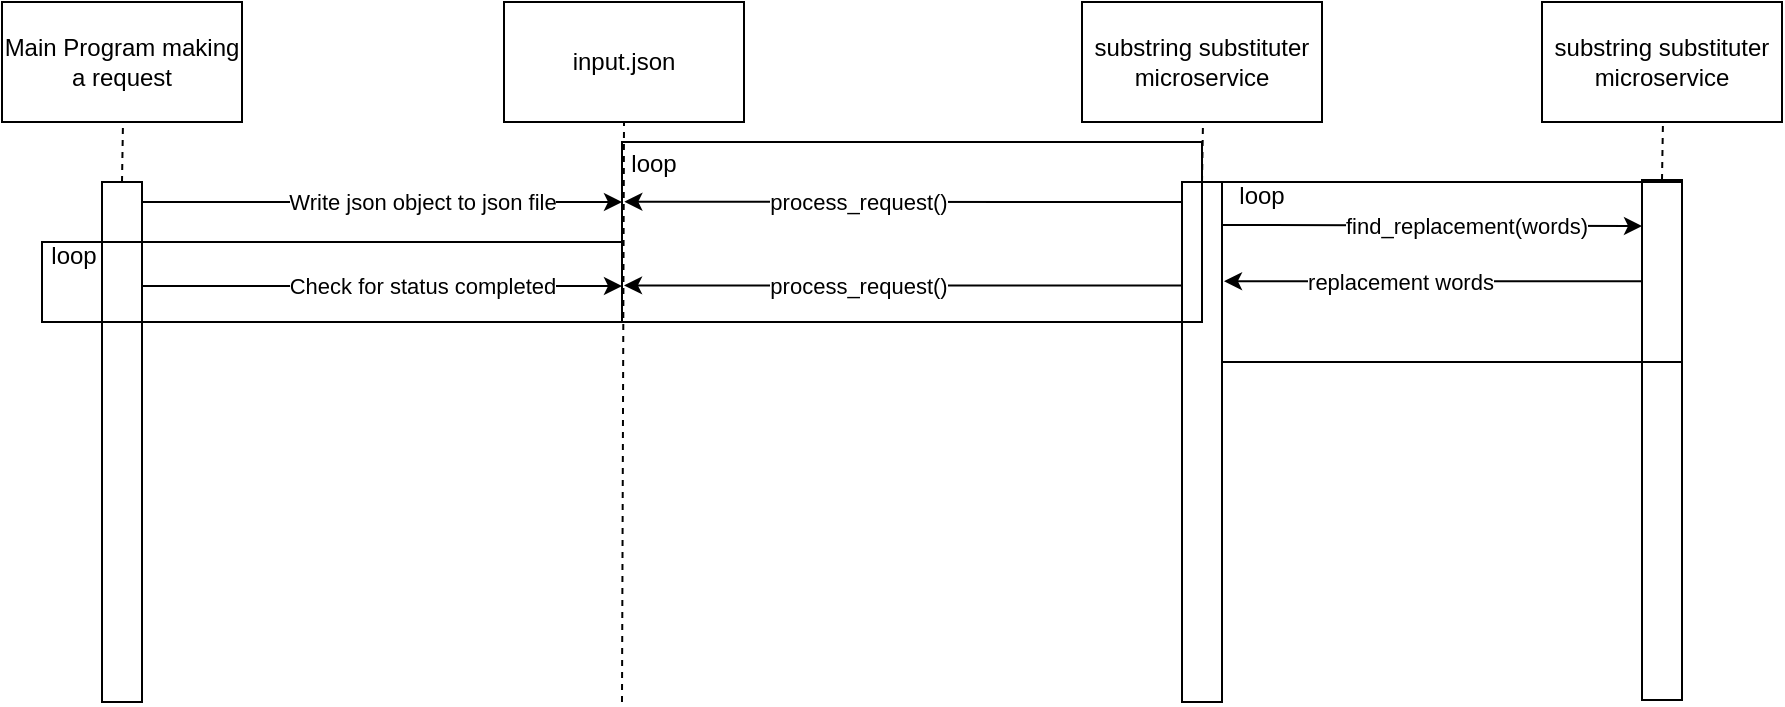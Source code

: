 <mxfile version="24.8.4">
  <diagram name="Page-1" id="vBnKskoRQ8al3mpe06BZ">
    <mxGraphModel dx="975" dy="1354" grid="1" gridSize="10" guides="1" tooltips="1" connect="1" arrows="1" fold="1" page="1" pageScale="1" pageWidth="1100" pageHeight="850" math="0" shadow="0">
      <root>
        <mxCell id="0" />
        <mxCell id="1" parent="0" />
        <mxCell id="MjJoKbZfdIGcCqcijv6L-1" value="Main Program making a request" style="rounded=0;whiteSpace=wrap;html=1;" vertex="1" parent="1">
          <mxGeometry x="110" y="270" width="120" height="60" as="geometry" />
        </mxCell>
        <mxCell id="MjJoKbZfdIGcCqcijv6L-2" value="input.json" style="rounded=0;whiteSpace=wrap;html=1;" vertex="1" parent="1">
          <mxGeometry x="361" y="270" width="120" height="60" as="geometry" />
        </mxCell>
        <mxCell id="MjJoKbZfdIGcCqcijv6L-3" value="substring substituter&lt;div&gt;microservice&lt;/div&gt;" style="rounded=0;whiteSpace=wrap;html=1;" vertex="1" parent="1">
          <mxGeometry x="650" y="270" width="120" height="60" as="geometry" />
        </mxCell>
        <mxCell id="MjJoKbZfdIGcCqcijv6L-4" value="" style="endArrow=none;dashed=1;html=1;rounded=0;entryX=0.5;entryY=1;entryDx=0;entryDy=0;" edge="1" parent="1" target="MjJoKbZfdIGcCqcijv6L-2">
          <mxGeometry width="50" height="50" relative="1" as="geometry">
            <mxPoint x="420" y="620" as="sourcePoint" />
            <mxPoint x="360" y="560" as="targetPoint" />
          </mxGeometry>
        </mxCell>
        <mxCell id="MjJoKbZfdIGcCqcijv6L-5" value="" style="endArrow=none;dashed=1;html=1;rounded=0;entryX=0.5;entryY=1;entryDx=0;entryDy=0;" edge="1" parent="1">
          <mxGeometry width="50" height="50" relative="1" as="geometry">
            <mxPoint x="170" y="360" as="sourcePoint" />
            <mxPoint x="170.5" y="330" as="targetPoint" />
          </mxGeometry>
        </mxCell>
        <mxCell id="MjJoKbZfdIGcCqcijv6L-6" value="" style="endArrow=none;dashed=1;html=1;rounded=0;entryX=0.5;entryY=1;entryDx=0;entryDy=0;" edge="1" parent="1">
          <mxGeometry width="50" height="50" relative="1" as="geometry">
            <mxPoint x="710" y="360" as="sourcePoint" />
            <mxPoint x="710.5" y="330" as="targetPoint" />
          </mxGeometry>
        </mxCell>
        <mxCell id="MjJoKbZfdIGcCqcijv6L-9" value="" style="rounded=0;whiteSpace=wrap;html=1;" vertex="1" parent="1">
          <mxGeometry x="160" y="360" width="20" height="260" as="geometry" />
        </mxCell>
        <mxCell id="MjJoKbZfdIGcCqcijv6L-10" value="" style="rounded=0;whiteSpace=wrap;html=1;" vertex="1" parent="1">
          <mxGeometry x="700" y="360" width="20" height="260" as="geometry" />
        </mxCell>
        <mxCell id="MjJoKbZfdIGcCqcijv6L-11" value="" style="rounded=0;whiteSpace=wrap;html=1;fillColor=none;" vertex="1" parent="1">
          <mxGeometry x="130" y="390" width="290" height="40" as="geometry" />
        </mxCell>
        <mxCell id="MjJoKbZfdIGcCqcijv6L-12" value="loop" style="text;html=1;align=center;verticalAlign=middle;whiteSpace=wrap;rounded=0;" vertex="1" parent="1">
          <mxGeometry x="116" y="382" width="60" height="30" as="geometry" />
        </mxCell>
        <mxCell id="MjJoKbZfdIGcCqcijv6L-13" value="" style="endArrow=classic;html=1;rounded=0;verticalAlign=top;" edge="1" parent="1">
          <mxGeometry width="50" height="50" relative="1" as="geometry">
            <mxPoint x="180" y="412" as="sourcePoint" />
            <mxPoint x="420" y="412" as="targetPoint" />
          </mxGeometry>
        </mxCell>
        <mxCell id="MjJoKbZfdIGcCqcijv6L-16" value="&lt;font style=&quot;font-size: 11px;&quot;&gt;Check for status completed&lt;/font&gt;" style="edgeLabel;html=1;align=center;verticalAlign=middle;resizable=0;points=[];" vertex="1" connectable="0" parent="MjJoKbZfdIGcCqcijv6L-13">
          <mxGeometry x="0.164" relative="1" as="geometry">
            <mxPoint as="offset" />
          </mxGeometry>
        </mxCell>
        <mxCell id="MjJoKbZfdIGcCqcijv6L-17" value="" style="endArrow=classic;html=1;rounded=0;verticalAlign=top;" edge="1" parent="1">
          <mxGeometry width="50" height="50" relative="1" as="geometry">
            <mxPoint x="180" y="370" as="sourcePoint" />
            <mxPoint x="420" y="370" as="targetPoint" />
          </mxGeometry>
        </mxCell>
        <mxCell id="MjJoKbZfdIGcCqcijv6L-18" value="&lt;font style=&quot;font-size: 11px;&quot;&gt;Write json object to json file&lt;/font&gt;" style="edgeLabel;html=1;align=center;verticalAlign=middle;resizable=0;points=[];" vertex="1" connectable="0" parent="MjJoKbZfdIGcCqcijv6L-17">
          <mxGeometry x="0.164" relative="1" as="geometry">
            <mxPoint as="offset" />
          </mxGeometry>
        </mxCell>
        <mxCell id="MjJoKbZfdIGcCqcijv6L-19" value="" style="rounded=0;whiteSpace=wrap;html=1;fillColor=none;" vertex="1" parent="1">
          <mxGeometry x="420" y="340" width="290" height="90" as="geometry" />
        </mxCell>
        <mxCell id="MjJoKbZfdIGcCqcijv6L-20" value="loop" style="text;html=1;align=center;verticalAlign=middle;whiteSpace=wrap;rounded=0;" vertex="1" parent="1">
          <mxGeometry x="406" y="336" width="60" height="30" as="geometry" />
        </mxCell>
        <mxCell id="MjJoKbZfdIGcCqcijv6L-21" value="" style="endArrow=classic;html=1;rounded=0;verticalAlign=top;entryX=0.004;entryY=0.332;entryDx=0;entryDy=0;entryPerimeter=0;exitX=0.966;exitY=0.333;exitDx=0;exitDy=0;exitPerimeter=0;" edge="1" parent="1" source="MjJoKbZfdIGcCqcijv6L-19" target="MjJoKbZfdIGcCqcijv6L-19">
          <mxGeometry width="50" height="50" relative="1" as="geometry">
            <mxPoint x="627.407" y="590" as="sourcePoint" />
            <mxPoint x="466" y="382.002" as="targetPoint" />
          </mxGeometry>
        </mxCell>
        <mxCell id="MjJoKbZfdIGcCqcijv6L-22" value="process_request()" style="edgeLabel;html=1;align=center;verticalAlign=middle;resizable=0;points=[];" vertex="1" connectable="0" parent="MjJoKbZfdIGcCqcijv6L-21">
          <mxGeometry x="0.164" relative="1" as="geometry">
            <mxPoint as="offset" />
          </mxGeometry>
        </mxCell>
        <mxCell id="MjJoKbZfdIGcCqcijv6L-23" value="" style="endArrow=classic;html=1;rounded=0;verticalAlign=top;entryX=0.004;entryY=0.332;entryDx=0;entryDy=0;entryPerimeter=0;exitX=0.966;exitY=0.333;exitDx=0;exitDy=0;exitPerimeter=0;" edge="1" parent="1">
          <mxGeometry width="50" height="50" relative="1" as="geometry">
            <mxPoint x="700" y="411.69" as="sourcePoint" />
            <mxPoint x="421" y="411.69" as="targetPoint" />
          </mxGeometry>
        </mxCell>
        <mxCell id="MjJoKbZfdIGcCqcijv6L-24" value="process_request()" style="edgeLabel;html=1;align=center;verticalAlign=middle;resizable=0;points=[];" vertex="1" connectable="0" parent="MjJoKbZfdIGcCqcijv6L-23">
          <mxGeometry x="0.164" relative="1" as="geometry">
            <mxPoint as="offset" />
          </mxGeometry>
        </mxCell>
        <mxCell id="MjJoKbZfdIGcCqcijv6L-26" value="substring substituter&lt;div&gt;microservice&lt;/div&gt;" style="rounded=0;whiteSpace=wrap;html=1;" vertex="1" parent="1">
          <mxGeometry x="880" y="270" width="120" height="60" as="geometry" />
        </mxCell>
        <mxCell id="MjJoKbZfdIGcCqcijv6L-28" value="" style="endArrow=none;dashed=1;html=1;rounded=0;entryX=0.5;entryY=1;entryDx=0;entryDy=0;" edge="1" parent="1">
          <mxGeometry width="50" height="50" relative="1" as="geometry">
            <mxPoint x="940" y="359" as="sourcePoint" />
            <mxPoint x="940.5" y="329" as="targetPoint" />
          </mxGeometry>
        </mxCell>
        <mxCell id="MjJoKbZfdIGcCqcijv6L-29" value="" style="rounded=0;whiteSpace=wrap;html=1;" vertex="1" parent="1">
          <mxGeometry x="930" y="359" width="20" height="260" as="geometry" />
        </mxCell>
        <mxCell id="MjJoKbZfdIGcCqcijv6L-30" value="" style="rounded=0;whiteSpace=wrap;html=1;fillColor=none;" vertex="1" parent="1">
          <mxGeometry x="720" y="360" width="230" height="90" as="geometry" />
        </mxCell>
        <mxCell id="MjJoKbZfdIGcCqcijv6L-31" value="loop" style="text;html=1;align=center;verticalAlign=middle;whiteSpace=wrap;rounded=0;" vertex="1" parent="1">
          <mxGeometry x="710" y="352" width="60" height="30" as="geometry" />
        </mxCell>
        <mxCell id="MjJoKbZfdIGcCqcijv6L-32" value="" style="endArrow=classic;html=1;rounded=0;verticalAlign=top;" edge="1" parent="1">
          <mxGeometry width="50" height="50" relative="1" as="geometry">
            <mxPoint x="720" y="381.5" as="sourcePoint" />
            <mxPoint x="930" y="382" as="targetPoint" />
          </mxGeometry>
        </mxCell>
        <mxCell id="MjJoKbZfdIGcCqcijv6L-33" value="&lt;font style=&quot;font-size: 11px;&quot;&gt;find_replacement(words)&lt;/font&gt;" style="edgeLabel;html=1;align=center;verticalAlign=middle;resizable=0;points=[];" vertex="1" connectable="0" parent="MjJoKbZfdIGcCqcijv6L-32">
          <mxGeometry x="0.164" relative="1" as="geometry">
            <mxPoint as="offset" />
          </mxGeometry>
        </mxCell>
        <mxCell id="MjJoKbZfdIGcCqcijv6L-37" value="" style="endArrow=classic;html=1;rounded=0;verticalAlign=top;entryX=0.004;entryY=0.332;entryDx=0;entryDy=0;entryPerimeter=0;" edge="1" parent="1">
          <mxGeometry width="50" height="50" relative="1" as="geometry">
            <mxPoint x="930" y="409.57" as="sourcePoint" />
            <mxPoint x="721" y="409.57" as="targetPoint" />
          </mxGeometry>
        </mxCell>
        <mxCell id="MjJoKbZfdIGcCqcijv6L-38" value="replacement words" style="edgeLabel;html=1;align=center;verticalAlign=middle;resizable=0;points=[];" vertex="1" connectable="0" parent="MjJoKbZfdIGcCqcijv6L-37">
          <mxGeometry x="0.164" relative="1" as="geometry">
            <mxPoint as="offset" />
          </mxGeometry>
        </mxCell>
      </root>
    </mxGraphModel>
  </diagram>
</mxfile>

